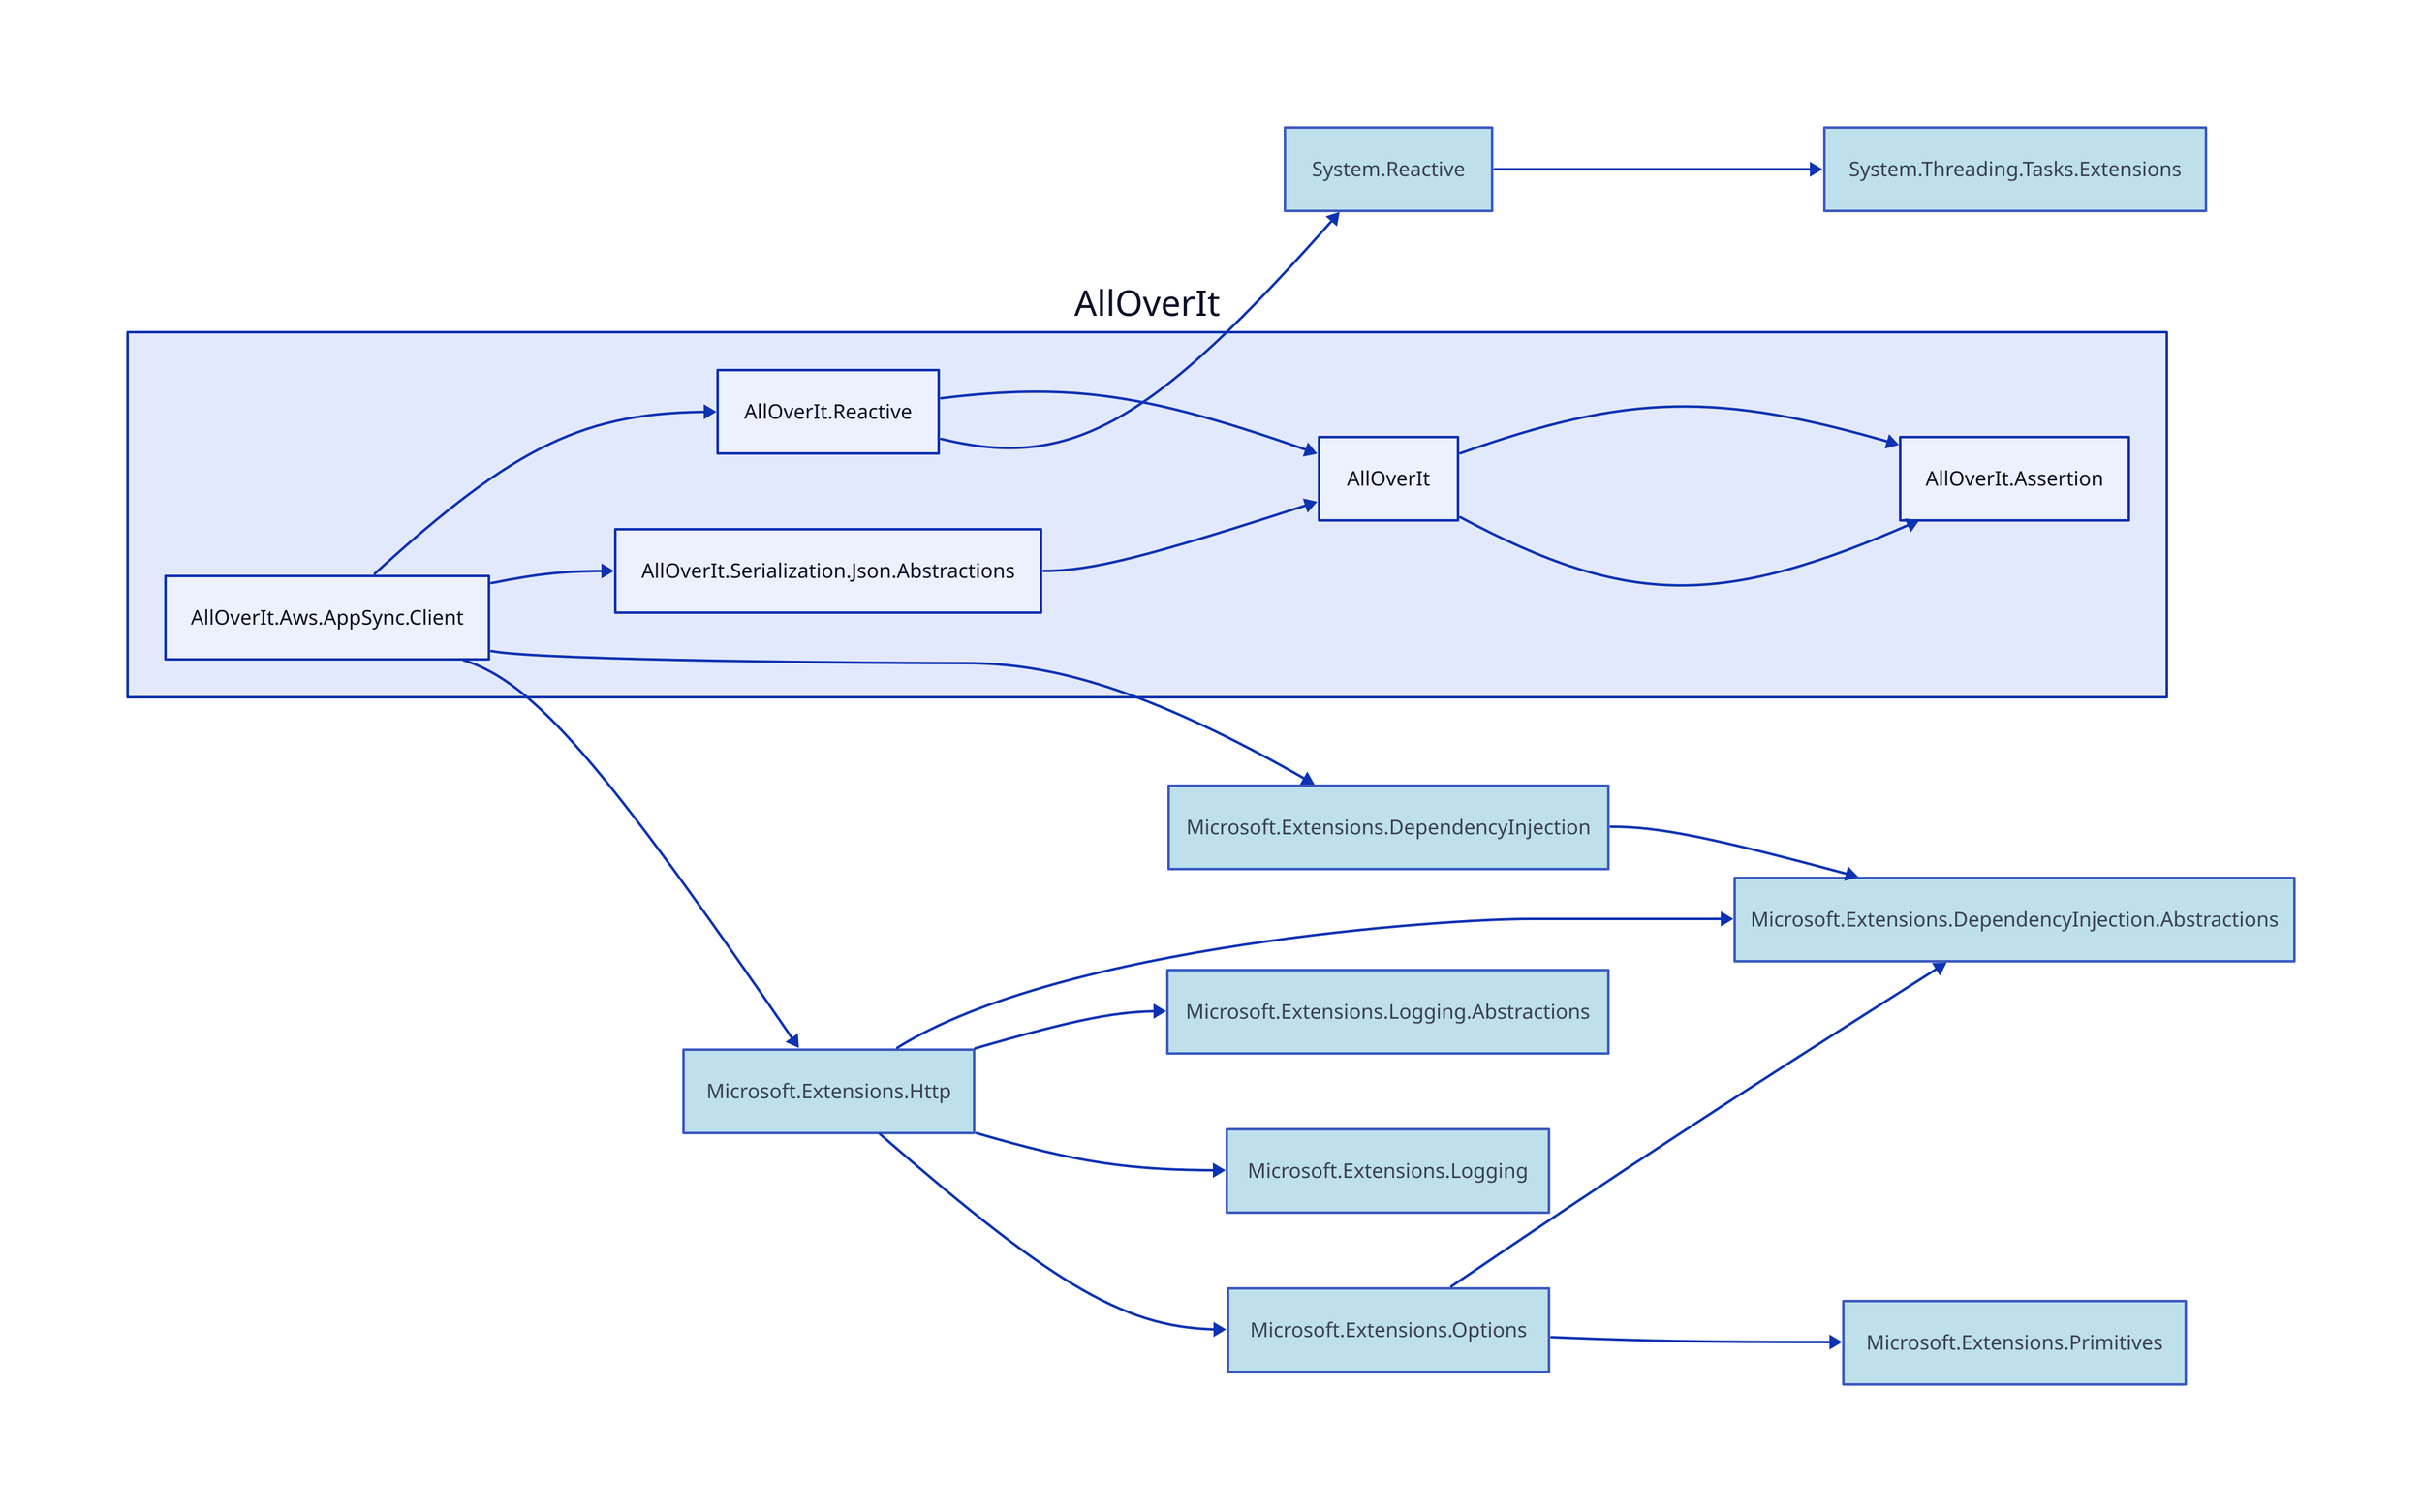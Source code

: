 direction: right

aoi: AllOverIt
aoi.alloverit-aws-appsync-client: AllOverIt.Aws.AppSync.Client
aoi.alloverit-reactive: AllOverIt.Reactive
aoi.alloverit: AllOverIt
aoi.alloverit-assertion: AllOverIt.Assertion
system-reactive: System.Reactive
system-reactive.style.fill: lightblue
system-reactive.style.opacity: 0.8
system-threading-tasks-extensions: System.Threading.Tasks.Extensions
system-threading-tasks-extensions.style.fill: lightblue
system-threading-tasks-extensions.style.opacity: 0.8
aoi.alloverit-serialization-json-abstractions: AllOverIt.Serialization.Json.Abstractions
microsoft-extensions-dependencyinjection: Microsoft.Extensions.DependencyInjection
microsoft-extensions-dependencyinjection.style.fill: lightblue
microsoft-extensions-dependencyinjection.style.opacity: 0.8
microsoft-extensions-dependencyinjection-abstractions: Microsoft.Extensions.DependencyInjection.Abstractions
microsoft-extensions-dependencyinjection-abstractions.style.fill: lightblue
microsoft-extensions-dependencyinjection-abstractions.style.opacity: 0.8
microsoft-extensions-http: Microsoft.Extensions.Http
microsoft-extensions-http.style.fill: lightblue
microsoft-extensions-http.style.opacity: 0.8
microsoft-extensions-logging-abstractions: Microsoft.Extensions.Logging.Abstractions
microsoft-extensions-logging-abstractions.style.fill: lightblue
microsoft-extensions-logging-abstractions.style.opacity: 0.8
microsoft-extensions-logging: Microsoft.Extensions.Logging
microsoft-extensions-logging.style.fill: lightblue
microsoft-extensions-logging.style.opacity: 0.8
microsoft-extensions-options: Microsoft.Extensions.Options
microsoft-extensions-options.style.fill: lightblue
microsoft-extensions-options.style.opacity: 0.8
microsoft-extensions-primitives: Microsoft.Extensions.Primitives
microsoft-extensions-primitives.style.fill: lightblue
microsoft-extensions-primitives.style.opacity: 0.8

aoi.alloverit-reactive <- aoi.alloverit-aws-appsync-client
aoi.alloverit <- aoi.alloverit-reactive
aoi.alloverit-assertion <- aoi.alloverit
system-reactive <- aoi.alloverit-reactive
system-threading-tasks-extensions <- system-reactive
aoi.alloverit-serialization-json-abstractions <- aoi.alloverit-aws-appsync-client
aoi.alloverit <- aoi.alloverit-serialization-json-abstractions
aoi.alloverit-assertion <- aoi.alloverit
microsoft-extensions-dependencyinjection <- aoi.alloverit-aws-appsync-client
microsoft-extensions-dependencyinjection-abstractions <- microsoft-extensions-dependencyinjection
microsoft-extensions-http <- aoi.alloverit-aws-appsync-client
microsoft-extensions-dependencyinjection-abstractions <- microsoft-extensions-http
microsoft-extensions-logging-abstractions <- microsoft-extensions-http
microsoft-extensions-logging <- microsoft-extensions-http
microsoft-extensions-options <- microsoft-extensions-http
microsoft-extensions-dependencyinjection-abstractions <- microsoft-extensions-options
microsoft-extensions-primitives <- microsoft-extensions-options
